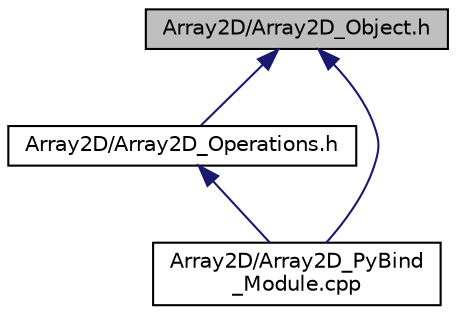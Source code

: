 digraph "Array2D/Array2D_Object.h"
{
 // INTERACTIVE_SVG=YES
 // LATEX_PDF_SIZE
  bgcolor="transparent";
  edge [fontname="Helvetica",fontsize="10",labelfontname="Helvetica",labelfontsize="10"];
  node [fontname="Helvetica",fontsize="10",shape=record];
  Node1 [label="Array2D/Array2D_Object.h",height=0.2,width=0.4,color="black", fillcolor="grey75", style="filled", fontcolor="black",tooltip="Array2D in PySYCL."];
  Node1 -> Node2 [dir="back",color="midnightblue",fontsize="10",style="solid",fontname="Helvetica"];
  Node2 [label="Array2D/Array2D_Operations.h",height=0.2,width=0.4,color="black",URL="$_array2_d___operations_8h.html",tooltip="Array2D operations in PySYCL. These operations receive two individual arrays and return a single arra..."];
  Node2 -> Node3 [dir="back",color="midnightblue",fontsize="10",style="solid",fontname="Helvetica"];
  Node3 [label="Array2D/Array2D_PyBind\l_Module.cpp",height=0.2,width=0.4,color="black",URL="$_array2_d___py_bind___module_8cpp.html",tooltip="Python module for array2D in PySYCL."];
  Node1 -> Node3 [dir="back",color="midnightblue",fontsize="10",style="solid",fontname="Helvetica"];
}
